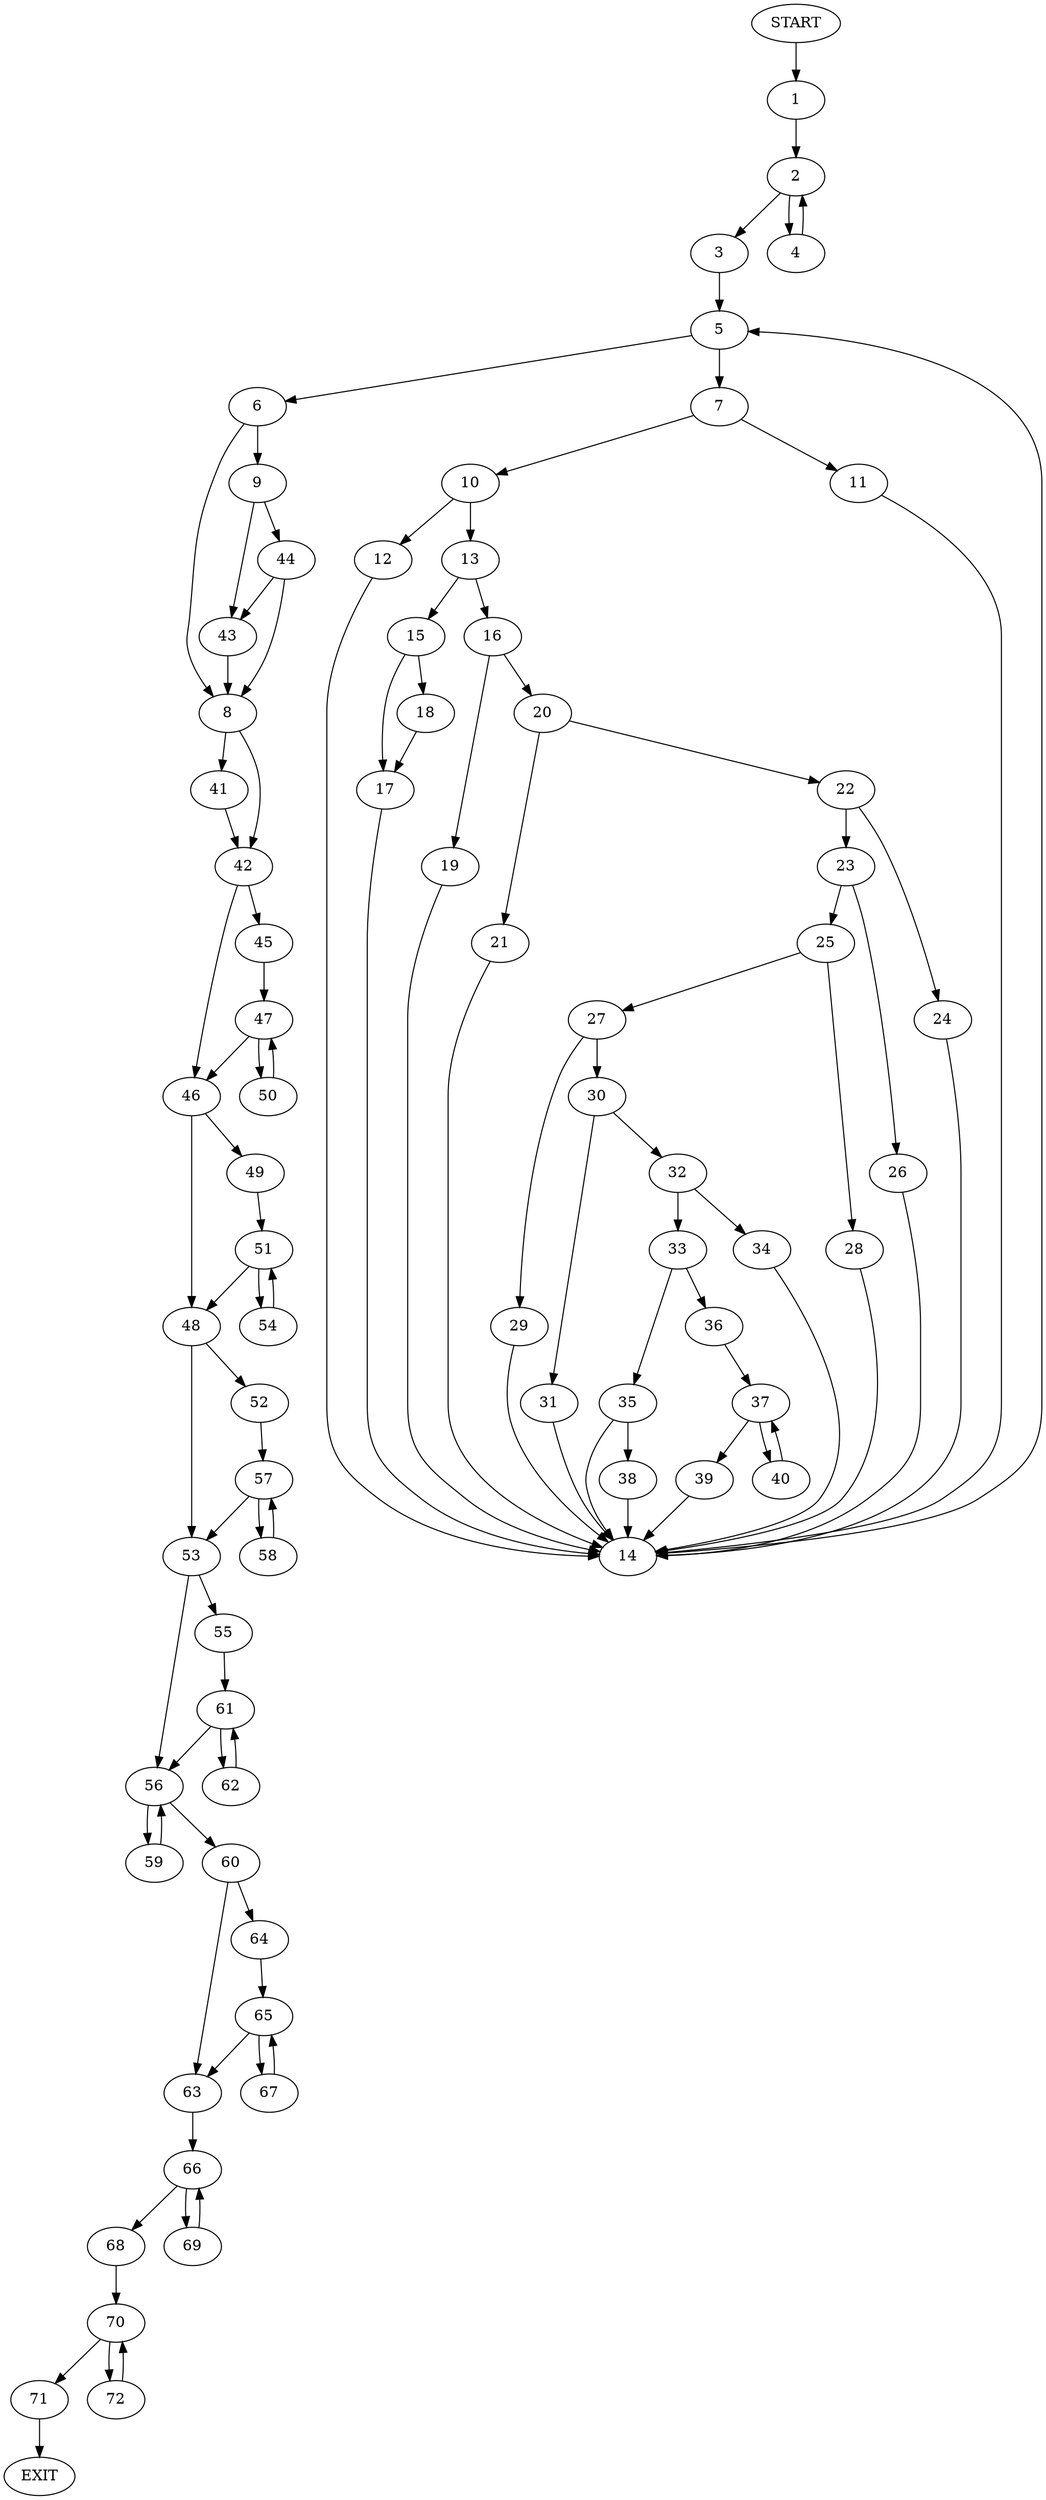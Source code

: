 digraph {
0 [label="START"]
73 [label="EXIT"]
0 -> 1
1 -> 2
2 -> 3
2 -> 4
3 -> 5
4 -> 2
5 -> 6
5 -> 7
6 -> 8
6 -> 9
7 -> 10
7 -> 11
10 -> 12
10 -> 13
11 -> 14
14 -> 5
12 -> 14
13 -> 15
13 -> 16
15 -> 17
15 -> 18
16 -> 19
16 -> 20
17 -> 14
18 -> 17
19 -> 14
20 -> 21
20 -> 22
21 -> 14
22 -> 23
22 -> 24
23 -> 25
23 -> 26
24 -> 14
25 -> 27
25 -> 28
26 -> 14
28 -> 14
27 -> 29
27 -> 30
29 -> 14
30 -> 31
30 -> 32
31 -> 14
32 -> 33
32 -> 34
34 -> 14
33 -> 35
33 -> 36
36 -> 37
35 -> 38
35 -> 14
37 -> 39
37 -> 40
39 -> 14
40 -> 37
38 -> 14
8 -> 41
8 -> 42
9 -> 43
9 -> 44
43 -> 8
44 -> 8
44 -> 43
42 -> 45
42 -> 46
41 -> 42
45 -> 47
46 -> 48
46 -> 49
47 -> 46
47 -> 50
50 -> 47
49 -> 51
48 -> 52
48 -> 53
51 -> 48
51 -> 54
54 -> 51
53 -> 55
53 -> 56
52 -> 57
57 -> 58
57 -> 53
58 -> 57
56 -> 59
56 -> 60
55 -> 61
61 -> 56
61 -> 62
62 -> 61
59 -> 56
60 -> 63
60 -> 64
64 -> 65
63 -> 66
65 -> 67
65 -> 63
67 -> 65
66 -> 68
66 -> 69
68 -> 70
69 -> 66
70 -> 71
70 -> 72
72 -> 70
71 -> 73
}

